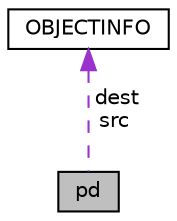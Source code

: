 digraph "pd"
{
 // LATEX_PDF_SIZE
  edge [fontname="Helvetica",fontsize="10",labelfontname="Helvetica",labelfontsize="10"];
  node [fontname="Helvetica",fontsize="10",shape=record];
  Node1 [label="pd",height=0.2,width=0.4,color="black", fillcolor="grey75", style="filled", fontcolor="black",tooltip=" "];
  Node2 -> Node1 [dir="back",color="darkorchid3",fontsize="10",style="dashed",label=" dest\nsrc" ,fontname="Helvetica"];
  Node2 [label="OBJECTINFO",height=0.2,width=0.4,color="black", fillcolor="white", style="filled",URL="$a00599.html",tooltip=" "];
}
